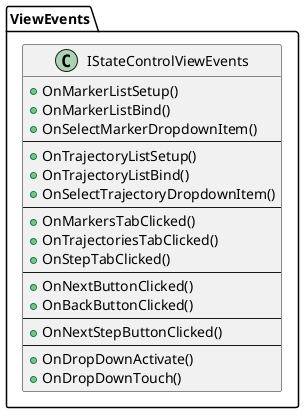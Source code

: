 @startuml IStateControlViewEvents

package ViewEvents
{

class IStateControlViewEvents
{
    +OnMarkerListSetup()
    +OnMarkerListBind()
    +OnSelectMarkerDropdownItem()
    ---
    +OnTrajectoryListSetup()
    +OnTrajectoryListBind()
    +OnSelectTrajectoryDropdownItem()
    ---
    +OnMarkersTabClicked()
    +OnTrajectoriesTabClicked()
    +OnStepTabClicked()
    ---
    +OnNextButtonClicked()
    +OnBackButtonClicked()
    ---
    +OnNextStepButtonClicked()
    ---
    +OnDropDownActivate()
    +OnDropDownTouch()
}

}

@enduml
